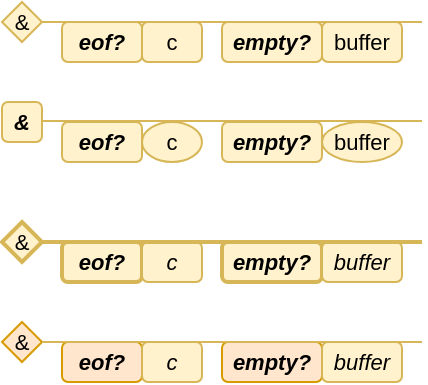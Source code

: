 <mxfile version="21.6.8" type="device">
  <diagram name="Page-1" id="YL9IleKHD9JMQ9NM5Xcq">
    <mxGraphModel dx="909" dy="669" grid="1" gridSize="10" guides="1" tooltips="1" connect="1" arrows="1" fold="1" page="1" pageScale="1" pageWidth="1100" pageHeight="850" math="0" shadow="0">
      <root>
        <mxCell id="0" />
        <mxCell id="1" parent="0" />
        <mxCell id="aA55rEZpcX8TOUzuIE6T-1" value="&lt;i&gt;empty?&lt;/i&gt;" style="rounded=1;whiteSpace=wrap;html=1;fontFamily=Helvetica;fontSize=11;fillColor=#fff2cc;strokeColor=#d6b656;fontStyle=1;" parent="1" vertex="1">
          <mxGeometry x="270" y="90" width="50" height="20" as="geometry" />
        </mxCell>
        <mxCell id="aA55rEZpcX8TOUzuIE6T-2" value="buffer" style="rounded=1;whiteSpace=wrap;html=1;fontFamily=Helvetica;fontSize=11;fillColor=#fff2cc;strokeColor=#d6b656;" parent="1" vertex="1">
          <mxGeometry x="320" y="90" width="40" height="20" as="geometry" />
        </mxCell>
        <mxCell id="aA55rEZpcX8TOUzuIE6T-3" value="&amp;amp;" style="rhombus;whiteSpace=wrap;html=1;fontFamily=Helvetica;fontSize=11;fillColor=#fff2cc;strokeColor=#d6b656;" parent="1" vertex="1">
          <mxGeometry x="160" y="80" width="20" height="20" as="geometry" />
        </mxCell>
        <mxCell id="aA55rEZpcX8TOUzuIE6T-4" value="&lt;i&gt;eof?&lt;/i&gt;" style="rounded=1;whiteSpace=wrap;html=1;fontFamily=Helvetica;fontSize=11;fillColor=#fff2cc;strokeColor=#d6b656;fontStyle=1;" parent="1" vertex="1">
          <mxGeometry x="190" y="90" width="40" height="20" as="geometry" />
        </mxCell>
        <mxCell id="aA55rEZpcX8TOUzuIE6T-5" value="c" style="rounded=1;whiteSpace=wrap;html=1;fontFamily=Helvetica;fontSize=11;fillColor=#fff2cc;strokeColor=#d6b656;" parent="1" vertex="1">
          <mxGeometry x="230" y="90" width="30" height="20" as="geometry" />
        </mxCell>
        <mxCell id="aA55rEZpcX8TOUzuIE6T-6" value="" style="endArrow=none;html=1;rounded=1;labelBackgroundColor=default;strokeColor=#d6b656;fontFamily=Helvetica;fontSize=11;fontColor=default;shape=connector;curved=1;exitX=1;exitY=0.5;exitDx=0;exitDy=0;fillColor=#fff2cc;" parent="1" edge="1">
          <mxGeometry width="50" height="50" relative="1" as="geometry">
            <mxPoint x="180" y="90" as="sourcePoint" />
            <mxPoint x="370" y="90" as="targetPoint" />
          </mxGeometry>
        </mxCell>
        <mxCell id="aA55rEZpcX8TOUzuIE6T-7" value="c" style="ellipse;whiteSpace=wrap;html=1;fontFamily=Helvetica;fontSize=11;fillColor=#fff2cc;strokeColor=#d6b656;" parent="1" vertex="1">
          <mxGeometry x="230" y="140" width="30" height="20" as="geometry" />
        </mxCell>
        <mxCell id="aA55rEZpcX8TOUzuIE6T-8" value="buffer" style="ellipse;whiteSpace=wrap;html=1;fontFamily=Helvetica;fontSize=11;fillColor=#fff2cc;strokeColor=#d6b656;" parent="1" vertex="1">
          <mxGeometry x="320" y="140" width="40" height="20" as="geometry" />
        </mxCell>
        <mxCell id="aA55rEZpcX8TOUzuIE6T-9" value="&lt;i&gt;empty?&lt;/i&gt;" style="rounded=1;whiteSpace=wrap;html=1;fontFamily=Helvetica;fontSize=11;fillColor=#fff2cc;strokeColor=#d6b656;fontStyle=1;" parent="1" vertex="1">
          <mxGeometry x="270" y="140" width="50" height="20" as="geometry" />
        </mxCell>
        <mxCell id="aA55rEZpcX8TOUzuIE6T-10" value="&lt;i&gt;eof?&lt;/i&gt;" style="rounded=1;whiteSpace=wrap;html=1;fontFamily=Helvetica;fontSize=11;fillColor=#fff2cc;strokeColor=#d6b656;fontStyle=1;" parent="1" vertex="1">
          <mxGeometry x="190" y="140" width="40" height="20" as="geometry" />
        </mxCell>
        <mxCell id="aA55rEZpcX8TOUzuIE6T-11" value="&lt;i&gt;&amp;amp;&lt;/i&gt;" style="rounded=1;whiteSpace=wrap;html=1;fontFamily=Helvetica;fontSize=11;fillColor=#fff2cc;strokeColor=#d6b656;fontStyle=1;" parent="1" vertex="1">
          <mxGeometry x="160" y="130" width="20" height="20" as="geometry" />
        </mxCell>
        <mxCell id="aA55rEZpcX8TOUzuIE6T-12" value="" style="endArrow=none;html=1;rounded=1;labelBackgroundColor=default;strokeColor=#d6b656;fontFamily=Helvetica;fontSize=11;fontColor=default;shape=connector;curved=1;exitX=1;exitY=0.5;exitDx=0;exitDy=0;fillColor=#fff2cc;" parent="1" edge="1">
          <mxGeometry width="50" height="50" relative="1" as="geometry">
            <mxPoint x="180" y="139.52" as="sourcePoint" />
            <mxPoint x="370" y="139.52" as="targetPoint" />
          </mxGeometry>
        </mxCell>
        <mxCell id="aA55rEZpcX8TOUzuIE6T-13" value="&lt;span&gt;empty?&lt;/span&gt;" style="rounded=1;whiteSpace=wrap;html=1;fontFamily=Helvetica;fontSize=11;fillColor=#fff2cc;strokeColor=#d6b656;fontStyle=3;strokeWidth=2;" parent="1" vertex="1">
          <mxGeometry x="270" y="200" width="50" height="20" as="geometry" />
        </mxCell>
        <mxCell id="aA55rEZpcX8TOUzuIE6T-14" value="buffer" style="rounded=1;whiteSpace=wrap;html=1;fontFamily=Helvetica;fontSize=11;fillColor=#fff2cc;strokeColor=#d6b656;fontStyle=2" parent="1" vertex="1">
          <mxGeometry x="320" y="200" width="40" height="20" as="geometry" />
        </mxCell>
        <mxCell id="aA55rEZpcX8TOUzuIE6T-15" value="&amp;amp;" style="rhombus;whiteSpace=wrap;html=1;fontFamily=Helvetica;fontSize=11;fillColor=#fff2cc;strokeColor=#d6b656;strokeWidth=2;" parent="1" vertex="1">
          <mxGeometry x="160" y="190" width="20" height="20" as="geometry" />
        </mxCell>
        <mxCell id="aA55rEZpcX8TOUzuIE6T-16" value="&lt;span&gt;eof?&lt;/span&gt;" style="rounded=1;whiteSpace=wrap;html=1;fontFamily=Helvetica;fontSize=11;fillColor=#fff2cc;strokeColor=#d6b656;fontStyle=3;strokeWidth=2;" parent="1" vertex="1">
          <mxGeometry x="190" y="200" width="40" height="20" as="geometry" />
        </mxCell>
        <mxCell id="aA55rEZpcX8TOUzuIE6T-17" value="c" style="rounded=1;whiteSpace=wrap;html=1;fontFamily=Helvetica;fontSize=11;fillColor=#fff2cc;strokeColor=#d6b656;fontStyle=2" parent="1" vertex="1">
          <mxGeometry x="230" y="200" width="30" height="20" as="geometry" />
        </mxCell>
        <mxCell id="aA55rEZpcX8TOUzuIE6T-18" value="" style="endArrow=none;html=1;rounded=1;labelBackgroundColor=default;strokeColor=#d6b656;fontFamily=Helvetica;fontSize=11;fontColor=default;shape=connector;curved=1;exitX=1;exitY=0.5;exitDx=0;exitDy=0;fillColor=#fff2cc;strokeWidth=2;" parent="1" edge="1">
          <mxGeometry width="50" height="50" relative="1" as="geometry">
            <mxPoint x="180" y="200" as="sourcePoint" />
            <mxPoint x="370" y="200" as="targetPoint" />
          </mxGeometry>
        </mxCell>
        <mxCell id="0oblhBEbtJWzwTFnOU1t-1" value="&lt;span&gt;empty?&lt;/span&gt;" style="rounded=1;whiteSpace=wrap;html=1;fontFamily=Helvetica;fontSize=11;fillColor=#ffe6cc;strokeColor=#d79b00;fontStyle=3;strokeWidth=1;" vertex="1" parent="1">
          <mxGeometry x="270" y="250" width="50" height="20" as="geometry" />
        </mxCell>
        <mxCell id="0oblhBEbtJWzwTFnOU1t-2" value="buffer" style="rounded=1;whiteSpace=wrap;html=1;fontFamily=Helvetica;fontSize=11;fillColor=#fff2cc;strokeColor=#d6b656;fontStyle=2;strokeWidth=1;" vertex="1" parent="1">
          <mxGeometry x="320" y="250" width="40" height="20" as="geometry" />
        </mxCell>
        <mxCell id="0oblhBEbtJWzwTFnOU1t-3" value="&amp;amp;" style="rhombus;whiteSpace=wrap;html=1;fontFamily=Helvetica;fontSize=11;fillColor=#ffe6cc;strokeColor=#d79b00;strokeWidth=1;" vertex="1" parent="1">
          <mxGeometry x="160" y="240" width="20" height="20" as="geometry" />
        </mxCell>
        <mxCell id="0oblhBEbtJWzwTFnOU1t-4" value="&lt;span&gt;eof?&lt;/span&gt;" style="rounded=1;whiteSpace=wrap;html=1;fontFamily=Helvetica;fontSize=11;fillColor=#ffe6cc;strokeColor=#d79b00;fontStyle=3;strokeWidth=1;" vertex="1" parent="1">
          <mxGeometry x="190" y="250" width="40" height="20" as="geometry" />
        </mxCell>
        <mxCell id="0oblhBEbtJWzwTFnOU1t-5" value="c" style="rounded=1;whiteSpace=wrap;html=1;fontFamily=Helvetica;fontSize=11;fillColor=#fff2cc;strokeColor=#d6b656;fontStyle=2;strokeWidth=1;" vertex="1" parent="1">
          <mxGeometry x="230" y="250" width="30" height="20" as="geometry" />
        </mxCell>
        <mxCell id="0oblhBEbtJWzwTFnOU1t-6" value="" style="endArrow=none;html=1;rounded=1;labelBackgroundColor=default;strokeColor=#d6b656;fontFamily=Helvetica;fontSize=11;fontColor=default;shape=connector;curved=1;exitX=1;exitY=0.5;exitDx=0;exitDy=0;fillColor=#fff2cc;strokeWidth=1;" edge="1" parent="1">
          <mxGeometry width="50" height="50" relative="1" as="geometry">
            <mxPoint x="180" y="250" as="sourcePoint" />
            <mxPoint x="370" y="250" as="targetPoint" />
          </mxGeometry>
        </mxCell>
      </root>
    </mxGraphModel>
  </diagram>
</mxfile>
